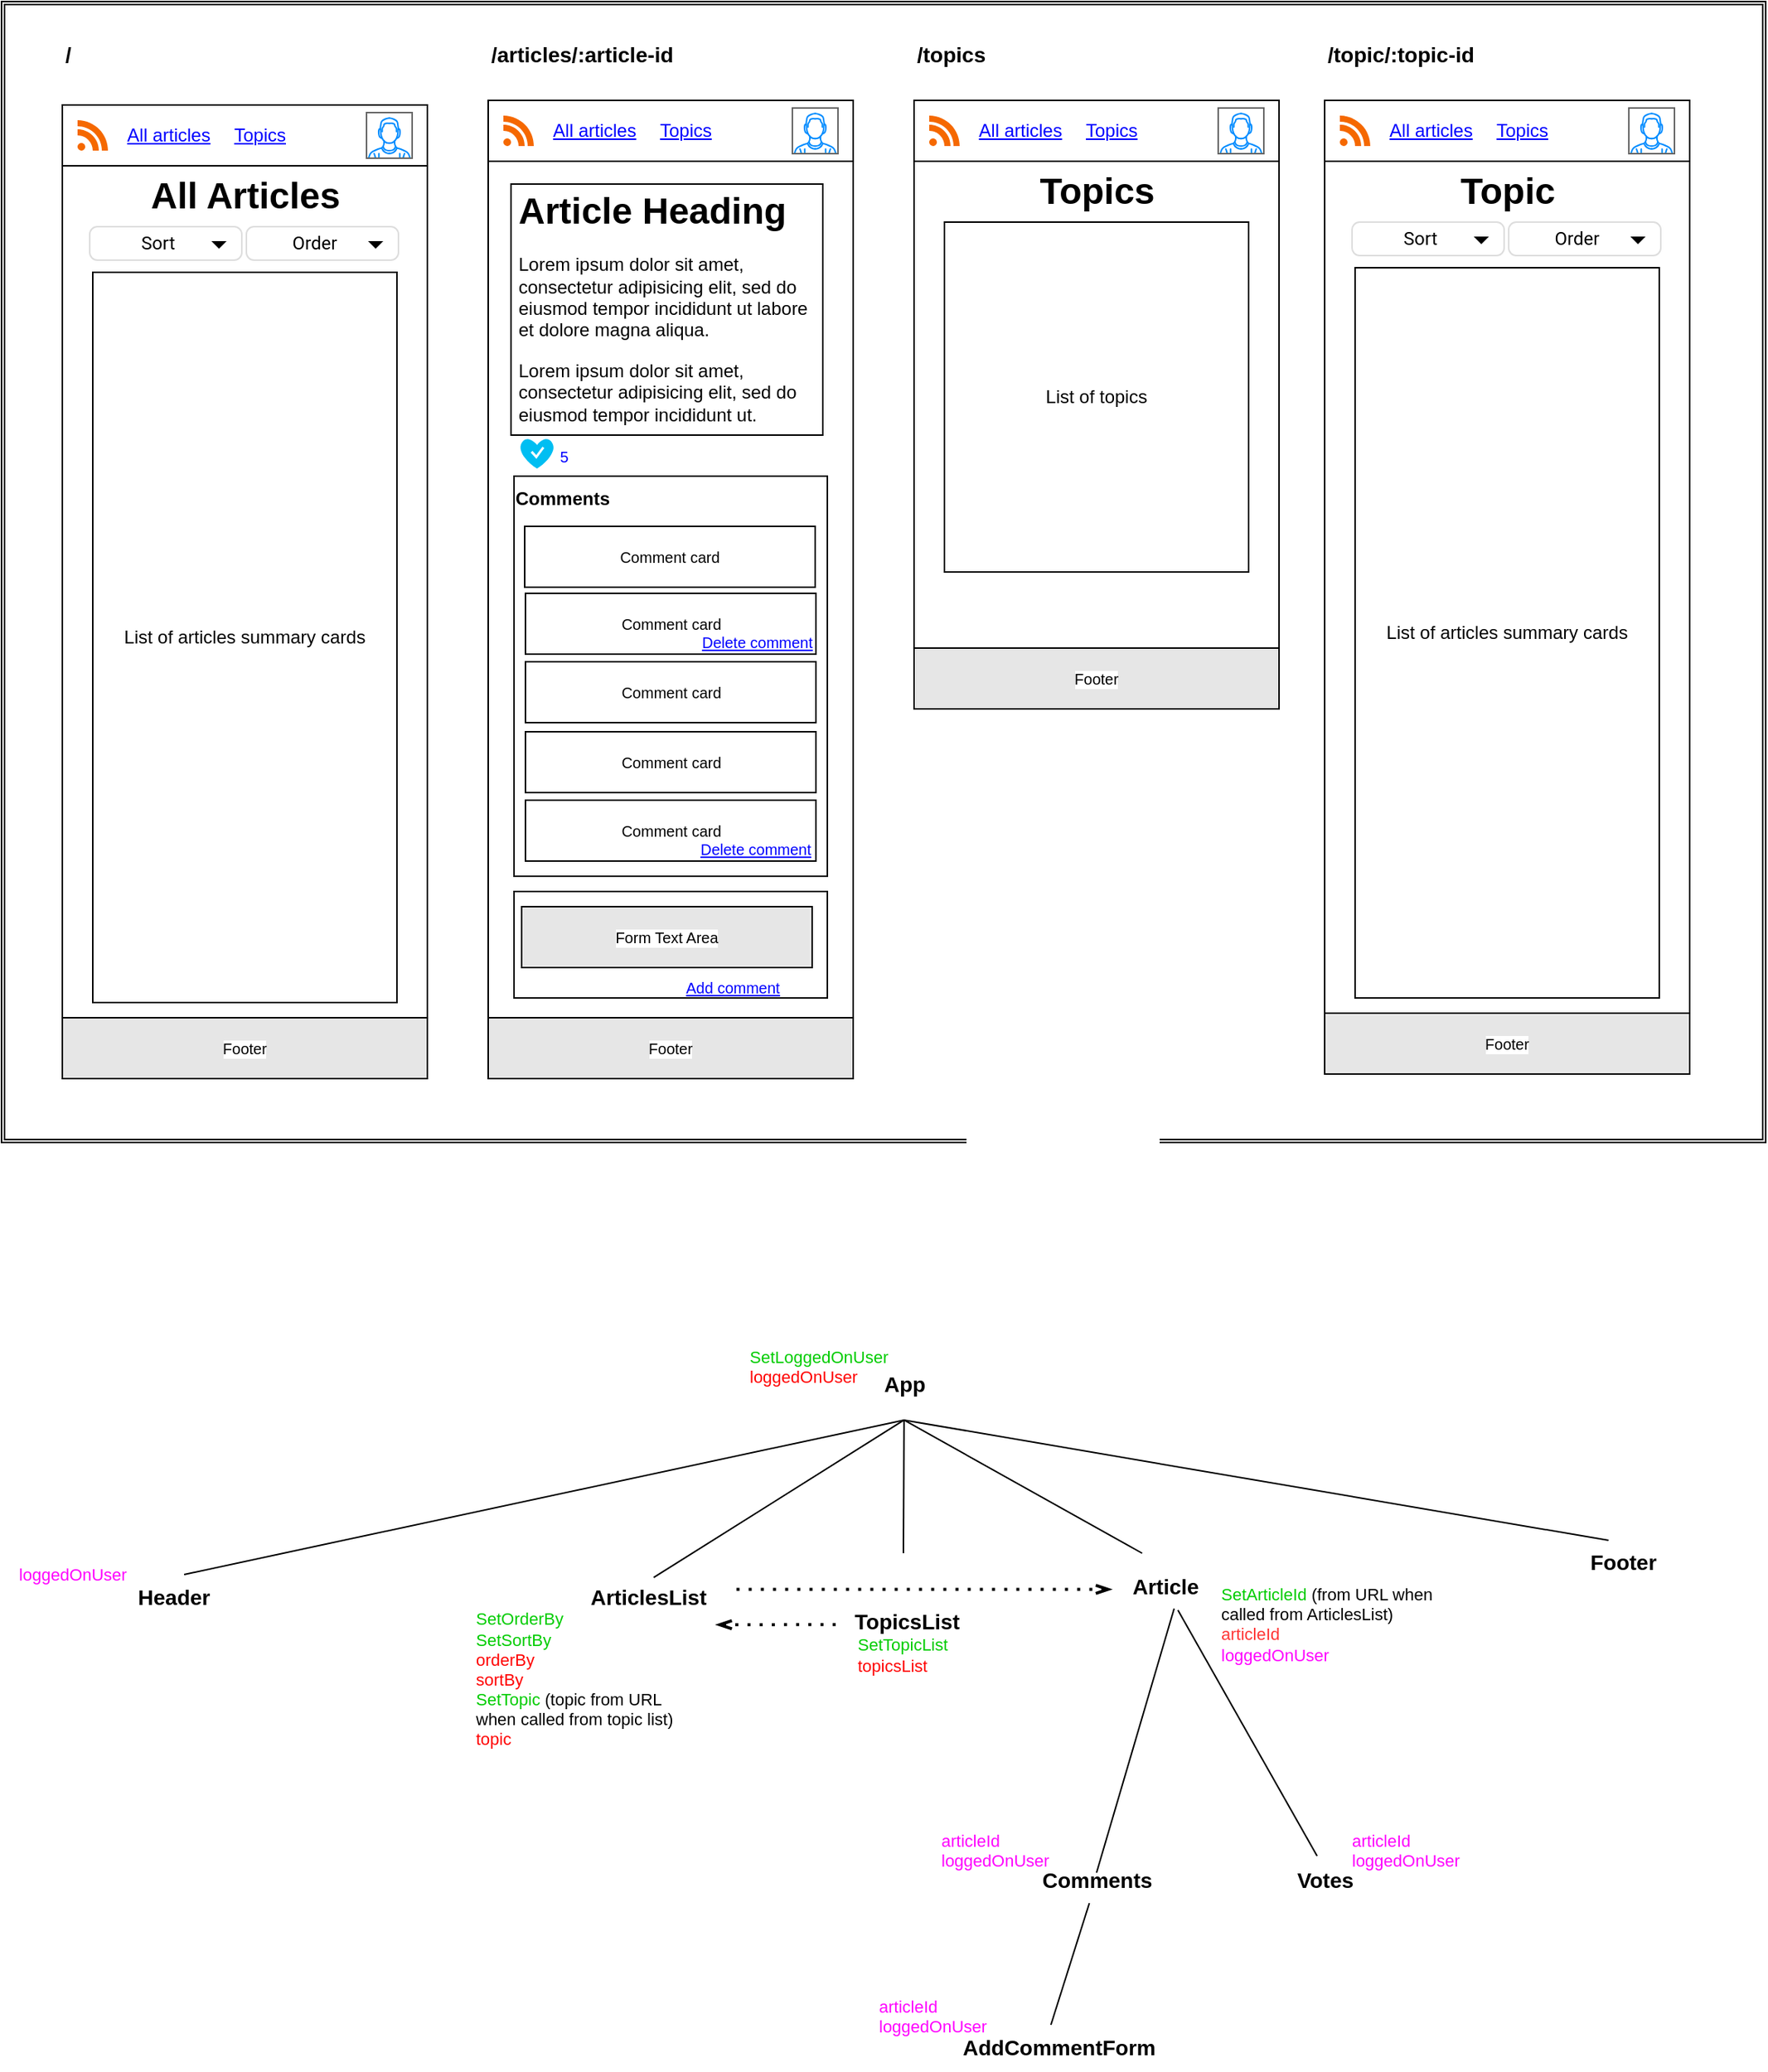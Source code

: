 <mxfile>
    <diagram id="Fm0OORmiSAPURLjtOpdQ" name="Page-1">
        <mxGraphModel dx="1519" dy="1110" grid="1" gridSize="10" guides="1" tooltips="1" connect="1" arrows="1" fold="1" page="1" pageScale="1" pageWidth="1654" pageHeight="2336" background="#ffffff" math="0" shadow="0">
            <root>
                <mxCell id="0"/>
                <mxCell id="1" parent="0"/>
                <mxCell id="0b_eV6Vfqyu0K611Xsyf-145" value="" style="shape=ext;double=1;rounded=0;whiteSpace=wrap;html=1;fontSize=14;" parent="1" vertex="1">
                    <mxGeometry x="200" y="50" width="1160" height="750" as="geometry"/>
                </mxCell>
                <mxCell id="3" value="" style="swimlane;startSize=0;labelBackgroundColor=none;labelBorderColor=none;fillStyle=auto;swimlaneLine=1;rounded=0;shadow=0;fillColor=#FFFFFF;" parent="1" vertex="1">
                    <mxGeometry x="240" y="118" width="240" height="640" as="geometry"/>
                </mxCell>
                <mxCell id="18" value="" style="rounded=0;whiteSpace=wrap;html=1;labelBackgroundColor=default;" parent="3" vertex="1">
                    <mxGeometry width="240" height="40" as="geometry"/>
                </mxCell>
                <mxCell id="17" value="" style="dashed=0;outlineConnect=0;html=1;align=center;labelPosition=center;verticalLabelPosition=bottom;verticalAlign=top;shape=mxgraph.weblogos.rss;fillColor=#F56800;strokeColor=none;" parent="3" vertex="1">
                    <mxGeometry x="10" y="10" width="20" height="20" as="geometry"/>
                </mxCell>
                <mxCell id="20" value="List of articles summary cards" style="rounded=0;whiteSpace=wrap;html=1;" parent="3" vertex="1">
                    <mxGeometry x="20" y="110" width="200" height="480" as="geometry"/>
                </mxCell>
                <mxCell id="15" value="All articles" style="text;html=1;strokeColor=none;fillColor=none;align=center;verticalAlign=middle;whiteSpace=wrap;rounded=0;fontColor=#0000FF;fontStyle=4;" parent="3" vertex="1">
                    <mxGeometry x="40" y="5" width="60" height="30" as="geometry"/>
                </mxCell>
                <mxCell id="21" value="Topics" style="text;html=1;strokeColor=none;fillColor=none;align=center;verticalAlign=middle;whiteSpace=wrap;rounded=0;fontColor=#0000FF;fontStyle=4;" parent="3" vertex="1">
                    <mxGeometry x="100" y="5" width="60" height="30" as="geometry"/>
                </mxCell>
                <mxCell id="22" value="All Articles" style="text;strokeColor=none;fillColor=none;html=1;fontSize=24;fontStyle=1;verticalAlign=middle;align=center;" parent="3" vertex="1">
                    <mxGeometry x="70" y="40" width="100" height="40" as="geometry"/>
                </mxCell>
                <mxCell id="64" value="" style="verticalLabelPosition=bottom;shadow=0;dashed=0;align=center;html=1;verticalAlign=top;strokeWidth=1;shape=mxgraph.mockup.containers.userMale;strokeColor=#666666;strokeColor2=#008cff;fontColor=#000000;" parent="3" vertex="1">
                    <mxGeometry x="200" y="5" width="30" height="30" as="geometry"/>
                </mxCell>
                <mxCell id="100" value="Footer" style="rounded=0;whiteSpace=wrap;html=1;labelBackgroundColor=default;strokeColor=default;fontSize=10;fontColor=#000000;fillColor=#E6E6E6;" parent="3" vertex="1">
                    <mxGeometry y="600" width="240" height="40" as="geometry"/>
                </mxCell>
                <mxCell id="110" value="Sort" style="html=1;shadow=0;dashed=0;shape=mxgraph.bootstrap.rrect;fontSize=12;rSize=5;strokeColor=#dddddd;spacingRight=10;perimeter=none;whiteSpace=wrap;fillColor=#ffffff;align=center;rounded=0;glass=0;comic=0;fontFamily=Roboto;labelBackgroundColor=default;fontColor=#000000;" parent="3" vertex="1">
                    <mxGeometry x="18.0" y="80" width="100" height="22" as="geometry"/>
                </mxCell>
                <mxCell id="111" value="" style="shape=triangle;direction=south;fillColor=#000000;strokeColor=none;perimeter=none;fontFamily=Roboto;labelBackgroundColor=default;fontSize=10;fontColor=#000000;" parent="110" vertex="1">
                    <mxGeometry x="1" y="0.5" width="10" height="5" relative="1" as="geometry">
                        <mxPoint x="-20" y="-1.5" as="offset"/>
                    </mxGeometry>
                </mxCell>
                <mxCell id="113" value="Order" style="html=1;shadow=0;dashed=0;shape=mxgraph.bootstrap.rrect;fontSize=12;rSize=5;strokeColor=#dddddd;spacingRight=10;perimeter=none;whiteSpace=wrap;fillColor=#ffffff;align=center;rounded=0;glass=0;comic=0;fontFamily=Roboto;labelBackgroundColor=default;fontColor=#000000;" parent="3" vertex="1">
                    <mxGeometry x="121.0" y="80" width="100" height="22" as="geometry"/>
                </mxCell>
                <mxCell id="114" value="" style="shape=triangle;direction=south;fillColor=#000000;strokeColor=none;perimeter=none;fontFamily=Roboto;labelBackgroundColor=default;fontSize=10;fontColor=#000000;" parent="113" vertex="1">
                    <mxGeometry x="1" y="0.5" width="10" height="5" relative="1" as="geometry">
                        <mxPoint x="-20" y="-1.5" as="offset"/>
                    </mxGeometry>
                </mxCell>
                <mxCell id="23" value="" style="swimlane;startSize=0;" parent="1" vertex="1">
                    <mxGeometry x="800" y="115" width="240" height="400" as="geometry"/>
                </mxCell>
                <mxCell id="24" value="" style="rounded=0;whiteSpace=wrap;html=1;" parent="23" vertex="1">
                    <mxGeometry width="240" height="40" as="geometry"/>
                </mxCell>
                <mxCell id="26" value="" style="dashed=0;outlineConnect=0;html=1;align=center;labelPosition=center;verticalLabelPosition=bottom;verticalAlign=top;shape=mxgraph.weblogos.rss;fillColor=#F56800;strokeColor=none;" parent="23" vertex="1">
                    <mxGeometry x="10" y="10" width="20" height="20" as="geometry"/>
                </mxCell>
                <mxCell id="27" value="List of topics" style="rounded=0;whiteSpace=wrap;html=1;" parent="23" vertex="1">
                    <mxGeometry x="20" y="80" width="200" height="230" as="geometry"/>
                </mxCell>
                <mxCell id="28" value="All articles" style="text;html=1;strokeColor=none;fillColor=none;align=center;verticalAlign=middle;whiteSpace=wrap;rounded=0;fontColor=#0000FF;fontStyle=4;" parent="23" vertex="1">
                    <mxGeometry x="40" y="5" width="60" height="30" as="geometry"/>
                </mxCell>
                <mxCell id="29" value="Topics" style="text;html=1;strokeColor=none;fillColor=none;align=center;verticalAlign=middle;whiteSpace=wrap;rounded=0;fontColor=#0000FF;fontStyle=4;labelBackgroundColor=none;" parent="23" vertex="1">
                    <mxGeometry x="100" y="5" width="60" height="30" as="geometry"/>
                </mxCell>
                <mxCell id="30" value="Topics" style="text;strokeColor=none;fillColor=none;html=1;fontSize=24;fontStyle=1;verticalAlign=middle;align=center;" parent="23" vertex="1">
                    <mxGeometry x="70" y="40" width="100" height="40" as="geometry"/>
                </mxCell>
                <mxCell id="65" value="" style="verticalLabelPosition=bottom;shadow=0;dashed=0;align=center;html=1;verticalAlign=top;strokeWidth=1;shape=mxgraph.mockup.containers.userMale;strokeColor=#666666;strokeColor2=#008cff;fontColor=#000000;" parent="23" vertex="1">
                    <mxGeometry x="200" y="5" width="30" height="30" as="geometry"/>
                </mxCell>
                <mxCell id="102" value="Footer" style="rounded=0;whiteSpace=wrap;html=1;labelBackgroundColor=default;strokeColor=default;fontSize=10;fontColor=#000000;fillColor=#E6E6E6;" parent="23" vertex="1">
                    <mxGeometry y="360" width="240" height="40" as="geometry"/>
                </mxCell>
                <mxCell id="31" value="" style="swimlane;startSize=0;fontSize=10;" parent="1" vertex="1">
                    <mxGeometry x="520" y="115" width="240" height="643" as="geometry"/>
                </mxCell>
                <mxCell id="91" value="" style="rounded=0;whiteSpace=wrap;html=1;labelBackgroundColor=default;fontSize=10;fontColor=#0000FF;" parent="31" vertex="1">
                    <mxGeometry x="17" y="520" width="206" height="70" as="geometry"/>
                </mxCell>
                <mxCell id="68" value="" style="rounded=0;whiteSpace=wrap;html=1;labelBackgroundColor=none;fontSize=10;fontColor=#0000FF;" parent="31" vertex="1">
                    <mxGeometry x="17" y="247" width="206" height="263" as="geometry"/>
                </mxCell>
                <mxCell id="32" value="" style="rounded=0;whiteSpace=wrap;html=1;" parent="31" vertex="1">
                    <mxGeometry width="240" height="40" as="geometry"/>
                </mxCell>
                <mxCell id="34" value="" style="dashed=0;outlineConnect=0;html=1;align=center;labelPosition=center;verticalLabelPosition=bottom;verticalAlign=top;shape=mxgraph.weblogos.rss;fillColor=#F56800;strokeColor=none;" parent="31" vertex="1">
                    <mxGeometry x="10" y="10" width="20" height="20" as="geometry"/>
                </mxCell>
                <mxCell id="36" value="All articles" style="text;html=1;strokeColor=none;fillColor=none;align=center;verticalAlign=middle;whiteSpace=wrap;rounded=0;fontColor=#0000FF;fontStyle=4;" parent="31" vertex="1">
                    <mxGeometry x="40" y="5" width="60" height="30" as="geometry"/>
                </mxCell>
                <mxCell id="37" value="Topics" style="text;html=1;strokeColor=none;fillColor=none;align=center;verticalAlign=middle;whiteSpace=wrap;rounded=0;fontColor=#0000FF;fontStyle=4;" parent="31" vertex="1">
                    <mxGeometry x="100" y="5" width="60" height="30" as="geometry"/>
                </mxCell>
                <mxCell id="39" value="&lt;h1 style=&quot;line-height: 100%;&quot;&gt;Article Heading&lt;/h1&gt;&lt;p&gt;Lorem ipsum dolor sit amet, consectetur adipisicing elit, sed do eiusmod tempor incididunt ut labore et dolore magna aliqua.&lt;span style=&quot;background-color: initial;&quot;&gt;&amp;nbsp;&lt;/span&gt;&lt;/p&gt;&lt;p&gt;Lorem ipsum dolor sit amet, consectetur adipisicing elit, sed do eiusmod tempor incididunt ut.&lt;br&gt;&lt;/p&gt;&lt;p&gt;&lt;br&gt;&lt;/p&gt;" style="text;html=1;strokeColor=default;fillColor=none;spacing=5;spacingTop=-20;whiteSpace=wrap;overflow=hidden;rounded=0;" parent="31" vertex="1">
                    <mxGeometry x="15" y="55" width="205" height="165" as="geometry"/>
                </mxCell>
                <mxCell id="62" value="Comments" style="text;html=1;strokeColor=none;fillColor=none;align=center;verticalAlign=middle;whiteSpace=wrap;rounded=0;fontColor=#000000;fontStyle=1;" parent="31" vertex="1">
                    <mxGeometry x="19" y="247" width="60" height="30" as="geometry"/>
                </mxCell>
                <mxCell id="63" value="" style="verticalLabelPosition=bottom;shadow=0;dashed=0;align=center;html=1;verticalAlign=top;strokeWidth=1;shape=mxgraph.mockup.containers.userMale;strokeColor=#666666;strokeColor2=#008cff;fontColor=#000000;" parent="31" vertex="1">
                    <mxGeometry x="200" y="5" width="30" height="30" as="geometry"/>
                </mxCell>
                <mxCell id="69" value="" style="verticalLabelPosition=bottom;html=1;verticalAlign=top;align=center;strokeColor=none;fillColor=#00BEF2;shape=mxgraph.azure.healthy;labelBackgroundColor=default;fontSize=10;fontColor=#0000FF;" parent="31" vertex="1">
                    <mxGeometry x="21" y="222" width="22.22" height="20" as="geometry"/>
                </mxCell>
                <mxCell id="72" value="5" style="text;html=1;strokeColor=none;fillColor=none;align=center;verticalAlign=middle;whiteSpace=wrap;rounded=0;labelBackgroundColor=default;fontSize=10;fontColor=#0000FF;" parent="31" vertex="1">
                    <mxGeometry x="40.0" y="224" width="20" height="20" as="geometry"/>
                </mxCell>
                <mxCell id="92" value="&lt;font color=&quot;#000000&quot;&gt;Form Text Area&lt;/font&gt;" style="text;html=1;strokeColor=default;fillColor=#E6E6E6;align=center;verticalAlign=middle;whiteSpace=wrap;rounded=0;labelBackgroundColor=default;fontSize=10;fontColor=#0000FF;" parent="31" vertex="1">
                    <mxGeometry x="22" y="530" width="191" height="40" as="geometry"/>
                </mxCell>
                <mxCell id="97" value="&lt;font color=&quot;#000000&quot; style=&quot;font-size: 10px;&quot;&gt;Comment card&lt;/font&gt;" style="rounded=0;whiteSpace=wrap;html=1;labelBackgroundColor=none;fontColor=#0000FF;" parent="31" vertex="1">
                    <mxGeometry x="24.5" y="415" width="191" height="40" as="geometry"/>
                </mxCell>
                <mxCell id="96" value="&lt;font color=&quot;#000000&quot; style=&quot;font-size: 10px;&quot;&gt;Comment card&lt;/font&gt;" style="rounded=0;whiteSpace=wrap;html=1;labelBackgroundColor=none;fontColor=#0000FF;" parent="31" vertex="1">
                    <mxGeometry x="24.5" y="369" width="191" height="40" as="geometry"/>
                </mxCell>
                <mxCell id="95" value="&lt;font color=&quot;#000000&quot; style=&quot;font-size: 10px;&quot;&gt;Comment card&lt;/font&gt;" style="rounded=0;whiteSpace=wrap;html=1;labelBackgroundColor=none;fontColor=#0000FF;" parent="31" vertex="1">
                    <mxGeometry x="24.5" y="460" width="191" height="40" as="geometry"/>
                </mxCell>
                <mxCell id="94" value="&lt;font color=&quot;#000000&quot; style=&quot;font-size: 10px;&quot;&gt;Comment card&lt;/font&gt;" style="rounded=0;whiteSpace=wrap;html=1;labelBackgroundColor=none;fontColor=#0000FF;" parent="31" vertex="1">
                    <mxGeometry x="24.5" y="324" width="191" height="40" as="geometry"/>
                </mxCell>
                <mxCell id="98" value="Delete comment" style="text;html=1;strokeColor=none;fillColor=none;align=center;verticalAlign=middle;whiteSpace=wrap;rounded=0;fontColor=#0000FF;fontStyle=4;fontSize=10;" parent="31" vertex="1">
                    <mxGeometry x="131" y="477" width="90" height="30" as="geometry"/>
                </mxCell>
                <mxCell id="101" value="Footer" style="rounded=0;whiteSpace=wrap;html=1;labelBackgroundColor=default;strokeColor=default;fontSize=10;fontColor=#000000;fillColor=#E6E6E6;" parent="31" vertex="1">
                    <mxGeometry y="603" width="240" height="40" as="geometry"/>
                </mxCell>
                <mxCell id="66" value="Add comment" style="text;html=1;strokeColor=none;fillColor=none;align=center;verticalAlign=middle;whiteSpace=wrap;rounded=0;fontColor=#0000FF;fontStyle=4;fontSize=10;" parent="1" vertex="1">
                    <mxGeometry x="636" y="683" width="90" height="30" as="geometry"/>
                </mxCell>
                <mxCell id="67" value="&lt;font color=&quot;#000000&quot; style=&quot;font-size: 10px;&quot;&gt;Comment card&lt;/font&gt;" style="rounded=0;whiteSpace=wrap;html=1;labelBackgroundColor=none;fontColor=#0000FF;" parent="1" vertex="1">
                    <mxGeometry x="544" y="395" width="191" height="40" as="geometry"/>
                </mxCell>
                <mxCell id="99" value="Delete comment" style="text;html=1;strokeColor=none;fillColor=none;align=center;verticalAlign=middle;whiteSpace=wrap;rounded=0;fontColor=#0000FF;fontStyle=4;fontSize=10;" parent="1" vertex="1">
                    <mxGeometry x="652" y="456" width="90" height="30" as="geometry"/>
                </mxCell>
                <mxCell id="129" value="&lt;span style=&quot;font-size: 14px;&quot;&gt;/&lt;/span&gt;" style="text;html=1;strokeColor=none;fillColor=none;align=left;verticalAlign=middle;whiteSpace=wrap;rounded=0;labelBackgroundColor=default;fontSize=14;fontColor=#000000;fontStyle=1;" parent="1" vertex="1">
                    <mxGeometry x="240" y="70" width="60" height="30" as="geometry"/>
                </mxCell>
                <mxCell id="130" value="&lt;span style=&quot;font-size: 14px;&quot;&gt;/articles/:article-id&lt;/span&gt;" style="text;html=1;strokeColor=none;fillColor=none;align=left;verticalAlign=middle;whiteSpace=wrap;rounded=0;labelBackgroundColor=default;fontSize=14;fontColor=#000000;fontStyle=1;" parent="1" vertex="1">
                    <mxGeometry x="520" y="70" width="150" height="30" as="geometry"/>
                </mxCell>
                <mxCell id="131" value="&lt;span style=&quot;font-size: 14px;&quot;&gt;/topics&lt;/span&gt;" style="text;html=1;strokeColor=none;fillColor=none;align=left;verticalAlign=middle;whiteSpace=wrap;rounded=0;labelBackgroundColor=default;fontSize=14;fontColor=#000000;fontStyle=1;" parent="1" vertex="1">
                    <mxGeometry x="800" y="70" width="100" height="30" as="geometry"/>
                </mxCell>
                <mxCell id="132" value="&lt;span style=&quot;font-size: 14px;&quot;&gt;/topic/:topic-id&lt;/span&gt;" style="text;html=1;strokeColor=none;fillColor=none;align=left;verticalAlign=middle;whiteSpace=wrap;rounded=0;labelBackgroundColor=default;fontSize=14;fontColor=#000000;fontStyle=1;" parent="1" vertex="1">
                    <mxGeometry x="1070" y="70" width="110" height="30" as="geometry"/>
                </mxCell>
                <mxCell id="133" value="" style="swimlane;startSize=0;" parent="1" vertex="1">
                    <mxGeometry x="1070" y="115" width="240" height="640" as="geometry"/>
                </mxCell>
                <mxCell id="134" value="" style="rounded=0;whiteSpace=wrap;html=1;labelBackgroundColor=default;" parent="133" vertex="1">
                    <mxGeometry width="240" height="40" as="geometry"/>
                </mxCell>
                <mxCell id="135" value="" style="dashed=0;outlineConnect=0;html=1;align=center;labelPosition=center;verticalLabelPosition=bottom;verticalAlign=top;shape=mxgraph.weblogos.rss;fillColor=#F56800;strokeColor=none;" parent="133" vertex="1">
                    <mxGeometry x="10" y="10" width="20" height="20" as="geometry"/>
                </mxCell>
                <mxCell id="136" value="List of articles summary cards" style="rounded=0;whiteSpace=wrap;html=1;" parent="133" vertex="1">
                    <mxGeometry x="20" y="110" width="200" height="480" as="geometry"/>
                </mxCell>
                <mxCell id="137" value="All articles" style="text;html=1;strokeColor=none;fillColor=none;align=center;verticalAlign=middle;whiteSpace=wrap;rounded=0;fontColor=#0000FF;fontStyle=4;" parent="133" vertex="1">
                    <mxGeometry x="40" y="5" width="60" height="30" as="geometry"/>
                </mxCell>
                <mxCell id="138" value="Topics" style="text;html=1;strokeColor=none;fillColor=none;align=center;verticalAlign=middle;whiteSpace=wrap;rounded=0;fontColor=#0000FF;fontStyle=4;" parent="133" vertex="1">
                    <mxGeometry x="100" y="5" width="60" height="30" as="geometry"/>
                </mxCell>
                <mxCell id="139" value="Topic" style="text;strokeColor=none;fillColor=none;html=1;fontSize=24;fontStyle=1;verticalAlign=middle;align=center;" parent="133" vertex="1">
                    <mxGeometry x="70" y="40" width="100" height="40" as="geometry"/>
                </mxCell>
                <mxCell id="140" value="" style="verticalLabelPosition=bottom;shadow=0;dashed=0;align=center;html=1;verticalAlign=top;strokeWidth=1;shape=mxgraph.mockup.containers.userMale;strokeColor=#666666;strokeColor2=#008cff;fontColor=#000000;" parent="133" vertex="1">
                    <mxGeometry x="200" y="5" width="30" height="30" as="geometry"/>
                </mxCell>
                <mxCell id="141" value="Footer" style="rounded=0;whiteSpace=wrap;html=1;labelBackgroundColor=default;strokeColor=default;fontSize=10;fontColor=#000000;fillColor=#E6E6E6;" parent="133" vertex="1">
                    <mxGeometry y="600" width="240" height="40" as="geometry"/>
                </mxCell>
                <mxCell id="142" value="Sort" style="html=1;shadow=0;dashed=0;shape=mxgraph.bootstrap.rrect;fontSize=12;rSize=5;strokeColor=#dddddd;spacingRight=10;perimeter=none;whiteSpace=wrap;fillColor=#ffffff;align=center;rounded=0;glass=0;comic=0;fontFamily=Roboto;labelBackgroundColor=default;fontColor=#000000;" parent="133" vertex="1">
                    <mxGeometry x="18.0" y="80" width="100" height="22" as="geometry"/>
                </mxCell>
                <mxCell id="143" value="" style="shape=triangle;direction=south;fillColor=#000000;strokeColor=none;perimeter=none;fontFamily=Roboto;labelBackgroundColor=default;fontSize=10;fontColor=#000000;" parent="142" vertex="1">
                    <mxGeometry x="1" y="0.5" width="10" height="5" relative="1" as="geometry">
                        <mxPoint x="-20" y="-1.5" as="offset"/>
                    </mxGeometry>
                </mxCell>
                <mxCell id="144" value="Order" style="html=1;shadow=0;dashed=0;shape=mxgraph.bootstrap.rrect;fontSize=12;rSize=5;strokeColor=#dddddd;spacingRight=10;perimeter=none;whiteSpace=wrap;fillColor=#ffffff;align=center;rounded=0;glass=0;comic=0;fontFamily=Roboto;labelBackgroundColor=default;fontColor=#000000;" parent="133" vertex="1">
                    <mxGeometry x="121.0" y="80" width="100" height="22" as="geometry"/>
                </mxCell>
                <mxCell id="145" value="" style="shape=triangle;direction=south;fillColor=#000000;strokeColor=none;perimeter=none;fontFamily=Roboto;labelBackgroundColor=default;fontSize=10;fontColor=#000000;" parent="144" vertex="1">
                    <mxGeometry x="1" y="0.5" width="10" height="5" relative="1" as="geometry">
                        <mxPoint x="-20" y="-1.5" as="offset"/>
                    </mxGeometry>
                </mxCell>
                <mxCell id="YyIQYkGRqhuXqBE_CZax-171" value="" style="endArrow=none;html=1;fontSize=11;fontColor=#000000;exitX=0.5;exitY=1;exitDx=0;exitDy=0;" parent="1" edge="1" source="YyIQYkGRqhuXqBE_CZax-173">
                    <mxGeometry width="50" height="50" relative="1" as="geometry">
                        <mxPoint x="646.958" y="1123.013" as="sourcePoint"/>
                        <mxPoint x="950" y="1070" as="targetPoint"/>
                    </mxGeometry>
                </mxCell>
                <mxCell id="YyIQYkGRqhuXqBE_CZax-172" value="&lt;font color=&quot;#00cc00&quot;&gt;SetOrderBy&lt;br&gt;SetSortBy&lt;/font&gt;&lt;br&gt;&lt;font color=&quot;#ff0000&quot;&gt;orderBy&lt;/font&gt;&lt;br&gt;&lt;font color=&quot;#ff0000&quot;&gt;sortBy&lt;/font&gt;&lt;br&gt;&lt;font color=&quot;#00cc00&quot;&gt;SetTopic&lt;/font&gt;&lt;font color=&quot;#ff0000&quot;&gt; &lt;/font&gt;(topic from URL when called from topic list)&lt;br&gt;&lt;font color=&quot;#ff0000&quot;&gt;topic&lt;/font&gt;" style="text;html=1;strokeColor=none;fillColor=none;align=left;verticalAlign=middle;whiteSpace=wrap;rounded=0;fontSize=11;" parent="1" vertex="1">
                    <mxGeometry x="510" y="1099.59" width="150" height="106.03" as="geometry"/>
                </mxCell>
                <mxCell id="YyIQYkGRqhuXqBE_CZax-173" value="App" style="text;html=1;strokeColor=none;fillColor=none;align=center;verticalAlign=middle;whiteSpace=wrap;rounded=0;shadow=0;labelBackgroundColor=none;labelBorderColor=none;sketch=0;fillStyle=auto;strokeWidth=2;fontSize=14;fontColor=#000000;fontStyle=1" parent="1" vertex="1">
                    <mxGeometry x="746.575" y="935.616" width="93.699" height="46.849" as="geometry"/>
                </mxCell>
                <mxCell id="YyIQYkGRqhuXqBE_CZax-174" value="Header" style="text;html=1;align=center;verticalAlign=middle;resizable=0;points=[];autosize=1;strokeColor=none;fillColor=none;fontSize=14;fontColor=#000000;fontStyle=1" parent="1" vertex="1">
                    <mxGeometry x="278.082" y="1083.972" width="70" height="30" as="geometry"/>
                </mxCell>
                <mxCell id="YyIQYkGRqhuXqBE_CZax-175" value="ArticlesList" style="text;html=1;align=center;verticalAlign=middle;resizable=0;points=[];autosize=1;strokeColor=none;fillColor=none;fontSize=14;fontColor=#000000;fontStyle=1" parent="1" vertex="1">
                    <mxGeometry x="574.795" y="1083.972" width="100" height="30" as="geometry"/>
                </mxCell>
                <mxCell id="YyIQYkGRqhuXqBE_CZax-176" value="TopicsList" style="text;html=1;align=center;verticalAlign=middle;resizable=0;points=[];autosize=1;strokeColor=none;fillColor=none;fontSize=14;fontColor=#000000;fontStyle=1" parent="1" vertex="1">
                    <mxGeometry x="750.27" y="1099.592" width="90" height="30" as="geometry"/>
                </mxCell>
                <mxCell id="YyIQYkGRqhuXqBE_CZax-177" value="Article" style="text;html=1;align=center;verticalAlign=middle;resizable=0;points=[];autosize=1;strokeColor=none;fillColor=none;fontSize=14;fontColor=#000000;fontStyle=1" parent="1" vertex="1">
                    <mxGeometry x="930.005" y="1077.397" width="70" height="30" as="geometry"/>
                </mxCell>
                <mxCell id="YyIQYkGRqhuXqBE_CZax-178" value="Footer" style="text;html=1;align=center;verticalAlign=middle;resizable=0;points=[];autosize=1;strokeColor=none;fillColor=none;fontSize=14;fontColor=#000000;fontStyle=1" parent="1" vertex="1">
                    <mxGeometry x="1230.685" y="1060.548" width="70" height="30" as="geometry"/>
                </mxCell>
                <mxCell id="YyIQYkGRqhuXqBE_CZax-179" value="AddCommentForm" style="text;html=1;align=center;verticalAlign=middle;resizable=0;points=[];autosize=1;strokeColor=none;fillColor=none;fontSize=14;fontColor=#000000;fontStyle=1" parent="1" vertex="1">
                    <mxGeometry x="820.014" y="1379.999" width="150" height="30" as="geometry"/>
                </mxCell>
                <mxCell id="YyIQYkGRqhuXqBE_CZax-180" value="Votes" style="text;html=1;align=center;verticalAlign=middle;resizable=0;points=[];autosize=1;strokeColor=none;fillColor=none;fontSize=14;fontColor=#000000;fontStyle=1" parent="1" vertex="1">
                    <mxGeometry x="1040.003" y="1270.002" width="60" height="30" as="geometry"/>
                </mxCell>
                <mxCell id="YyIQYkGRqhuXqBE_CZax-181" value="" style="endArrow=none;html=1;fontSize=11;fontColor=#000000;exitX=0.6;exitY=0;exitDx=0;exitDy=0;exitPerimeter=0;" parent="1" source="YyIQYkGRqhuXqBE_CZax-174" edge="1">
                    <mxGeometry width="50" height="50" relative="1" as="geometry">
                        <mxPoint x="715.342" y="1060.548" as="sourcePoint"/>
                        <mxPoint x="793.425" y="982.466" as="targetPoint"/>
                    </mxGeometry>
                </mxCell>
                <mxCell id="YyIQYkGRqhuXqBE_CZax-182" value="" style="endArrow=none;html=1;fontSize=11;fontColor=#000000;exitX=0.54;exitY=0.067;exitDx=0;exitDy=0;exitPerimeter=0;" parent="1" source="YyIQYkGRqhuXqBE_CZax-175" edge="1">
                    <mxGeometry width="50" height="50" relative="1" as="geometry">
                        <mxPoint x="359.288" y="1099.589" as="sourcePoint"/>
                        <mxPoint x="793.425" y="982.466" as="targetPoint"/>
                    </mxGeometry>
                </mxCell>
                <mxCell id="YyIQYkGRqhuXqBE_CZax-183" value="" style="endArrow=none;html=1;fontSize=11;fontColor=#000000;entryX=0.5;entryY=1;entryDx=0;entryDy=0;" parent="1" target="YyIQYkGRqhuXqBE_CZax-173" edge="1">
                    <mxGeometry width="50" height="50" relative="1" as="geometry">
                        <mxPoint x="793" y="1070" as="sourcePoint"/>
                        <mxPoint x="824.658" y="1013.698" as="targetPoint"/>
                    </mxGeometry>
                </mxCell>
                <mxCell id="YyIQYkGRqhuXqBE_CZax-184" value="" style="endArrow=none;html=1;fontSize=11;fontColor=#000000;exitX=0.371;exitY=0.033;exitDx=0;exitDy=0;exitPerimeter=0;" parent="1" source="YyIQYkGRqhuXqBE_CZax-178" edge="1">
                    <mxGeometry width="50" height="50" relative="1" as="geometry">
                        <mxPoint x="390.521" y="1130.821" as="sourcePoint"/>
                        <mxPoint x="793.425" y="982.466" as="targetPoint"/>
                    </mxGeometry>
                </mxCell>
                <mxCell id="YyIQYkGRqhuXqBE_CZax-185" value="&lt;font color=&quot;#00cc00&quot;&gt;SetArticleId&lt;/font&gt;&lt;font color=&quot;#ff3333&quot;&gt; &lt;/font&gt;(from URL when called from ArticlesList)&lt;font color=&quot;#ff3333&quot;&gt;&lt;br&gt;articleId&lt;/font&gt;&lt;br&gt;&lt;font color=&quot;#ff00ff&quot;&gt;loggedOnUser&lt;br&gt;&lt;/font&gt;" style="text;html=1;strokeColor=none;fillColor=none;align=left;verticalAlign=top;whiteSpace=wrap;rounded=0;fontSize=11;fontColor=#000000;" parent="1" vertex="1">
                    <mxGeometry x="1000" y="1083.97" width="160" height="62.47" as="geometry"/>
                </mxCell>
                <mxCell id="YyIQYkGRqhuXqBE_CZax-186" value="Comments" style="text;html=1;align=center;verticalAlign=middle;resizable=0;points=[];autosize=1;strokeColor=none;fillColor=none;fontSize=14;fontColor=#000000;fontStyle=1" parent="1" vertex="1">
                    <mxGeometry x="870.009" y="1270.002" width="100" height="30" as="geometry"/>
                </mxCell>
                <mxCell id="YyIQYkGRqhuXqBE_CZax-187" value="&lt;font color=&quot;#ff00ff&quot;&gt;articleId&lt;br&gt;loggedOnUser&lt;br&gt;&lt;/font&gt;" style="text;html=1;strokeColor=none;fillColor=none;align=left;verticalAlign=top;whiteSpace=wrap;rounded=0;fontSize=11;fontColor=#000000;" parent="1" vertex="1">
                    <mxGeometry x="816.16" y="1246.09" width="83.84" height="39.04" as="geometry"/>
                </mxCell>
                <mxCell id="YyIQYkGRqhuXqBE_CZax-188" value="" style="endArrow=none;html=1;fontSize=11;fontColor=#000000;exitX=0.586;exitY=0.967;exitDx=0;exitDy=0;exitPerimeter=0;" parent="1" source="YyIQYkGRqhuXqBE_CZax-177" edge="1">
                    <mxGeometry width="50" height="50" relative="1" as="geometry">
                        <mxPoint x="621.644" y="1326.026" as="sourcePoint"/>
                        <mxPoint x="920" y="1280" as="targetPoint"/>
                    </mxGeometry>
                </mxCell>
                <mxCell id="YyIQYkGRqhuXqBE_CZax-189" value="" style="endArrow=none;html=1;fontSize=11;fontColor=#000000;entryX=0.417;entryY=-0.033;entryDx=0;entryDy=0;entryPerimeter=0;" parent="1" source="YyIQYkGRqhuXqBE_CZax-177" target="YyIQYkGRqhuXqBE_CZax-180" edge="1">
                    <mxGeometry width="50" height="50" relative="1" as="geometry">
                        <mxPoint x="637.26" y="1341.643" as="sourcePoint"/>
                        <mxPoint x="619.458" y="1489.998" as="targetPoint"/>
                    </mxGeometry>
                </mxCell>
                <mxCell id="YyIQYkGRqhuXqBE_CZax-190" value="&lt;font color=&quot;#ff00ff&quot;&gt;articleId&lt;br&gt;loggedOnUser&lt;br&gt;&lt;/font&gt;" style="text;html=1;strokeColor=none;fillColor=none;align=left;verticalAlign=top;whiteSpace=wrap;rounded=0;fontSize=11;fontColor=#000000;" parent="1" vertex="1">
                    <mxGeometry x="1085.964" y="1246.087" width="78.082" height="31.233" as="geometry"/>
                </mxCell>
                <mxCell id="YyIQYkGRqhuXqBE_CZax-191" value="" style="endArrow=none;html=1;fontSize=11;fontColor=#FF00FF;" parent="1" edge="1" source="YyIQYkGRqhuXqBE_CZax-186">
                    <mxGeometry width="50" height="50" relative="1" as="geometry">
                        <mxPoint x="543.562" y="1513.423" as="sourcePoint"/>
                        <mxPoint x="890" y="1380" as="targetPoint"/>
                    </mxGeometry>
                </mxCell>
                <mxCell id="YyIQYkGRqhuXqBE_CZax-192" value="&lt;font color=&quot;#00cc00&quot;&gt;SetLoggedOnUser&lt;/font&gt;&lt;br&gt;&lt;font color=&quot;#ff0000&quot;&gt;loggedOnUser&lt;/font&gt;" style="text;html=1;strokeColor=none;fillColor=none;align=left;verticalAlign=top;whiteSpace=wrap;rounded=0;fontSize=11;fontColor=#000000;" parent="1" vertex="1">
                    <mxGeometry x="689.997" y="927.81" width="171.781" height="62.466" as="geometry"/>
                </mxCell>
                <mxCell id="YyIQYkGRqhuXqBE_CZax-193" value="" style="endArrow=none;dashed=1;html=1;dashPattern=1 3;strokeWidth=2;fontSize=11;fontColor=#FF0000;entryX=-0.013;entryY=0.576;entryDx=0;entryDy=0;entryPerimeter=0;endFill=0;startArrow=openThin;startFill=0;" parent="1" target="YyIQYkGRqhuXqBE_CZax-176" edge="1">
                    <mxGeometry width="50" height="50" relative="1" as="geometry">
                        <mxPoint x="670" y="1117" as="sourcePoint"/>
                        <mxPoint x="902.74" y="1107.397" as="targetPoint"/>
                    </mxGeometry>
                </mxCell>
                <mxCell id="YyIQYkGRqhuXqBE_CZax-194" value="&lt;font color=&quot;#ff00ff&quot;&gt;articleId&lt;br&gt;loggedOnUser&lt;br&gt;&lt;/font&gt;" style="text;html=1;strokeColor=none;fillColor=none;align=left;verticalAlign=top;whiteSpace=wrap;rounded=0;fontSize=11;fontColor=#000000;" parent="1" vertex="1">
                    <mxGeometry x="774.86" y="1355" width="93.15" height="45.82" as="geometry"/>
                </mxCell>
                <mxCell id="YyIQYkGRqhuXqBE_CZax-195" value="&lt;font color=&quot;#ff00ff&quot;&gt;loggedOnUser&lt;/font&gt;" style="text;html=1;strokeColor=none;fillColor=none;align=center;verticalAlign=middle;whiteSpace=wrap;rounded=0;fontSize=11;fontColor=#FF0000;" parent="1" vertex="1">
                    <mxGeometry x="200" y="1060.548" width="93.699" height="46.849" as="geometry"/>
                </mxCell>
                <mxCell id="YyIQYkGRqhuXqBE_CZax-196" value="&lt;font color=&quot;#00cc00&quot;&gt;SetTopicList&lt;/font&gt;&lt;br&gt;&lt;font color=&quot;#ff0000&quot;&gt;topicsList&lt;/font&gt;" style="text;html=1;strokeColor=none;fillColor=none;align=left;verticalAlign=middle;whiteSpace=wrap;rounded=0;fontSize=11;fontColor=#FF00FF;" parent="1" vertex="1">
                    <mxGeometry x="760.698" y="1113.973" width="109.315" height="46.849" as="geometry"/>
                </mxCell>
                <mxCell id="147" value="" style="endArrow=none;dashed=1;html=1;dashPattern=1 3;strokeWidth=2;fontSize=11;fontColor=#FF0000;entryX=1.062;entryY=0.326;entryDx=0;entryDy=0;entryPerimeter=0;endFill=0;startArrow=openThin;startFill=0;exitX=-0.004;exitY=0.545;exitDx=0;exitDy=0;exitPerimeter=0;" edge="1" parent="1" source="YyIQYkGRqhuXqBE_CZax-177" target="YyIQYkGRqhuXqBE_CZax-175">
                    <mxGeometry width="50" height="50" relative="1" as="geometry">
                        <mxPoint x="680" y="1127" as="sourcePoint"/>
                        <mxPoint x="759.1" y="1126.872" as="targetPoint"/>
                    </mxGeometry>
                </mxCell>
            </root>
        </mxGraphModel>
    </diagram>
</mxfile>